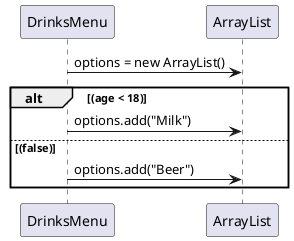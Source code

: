 @startuml
'https://plantuml.com/sequence-diagram


'Create a list for composing an age appropriate menu
DrinksMenu -> ArrayList:options = new ArrayList()

alt (age < 18)
'DrinksMenu giver options til ArrayList som skriver "Milk" på plads 0
DrinksMenu -> ArrayList:options.add("Milk")
else (false)
DrinksMenu -> ArrayList:options.add("Beer")
end

@enduml